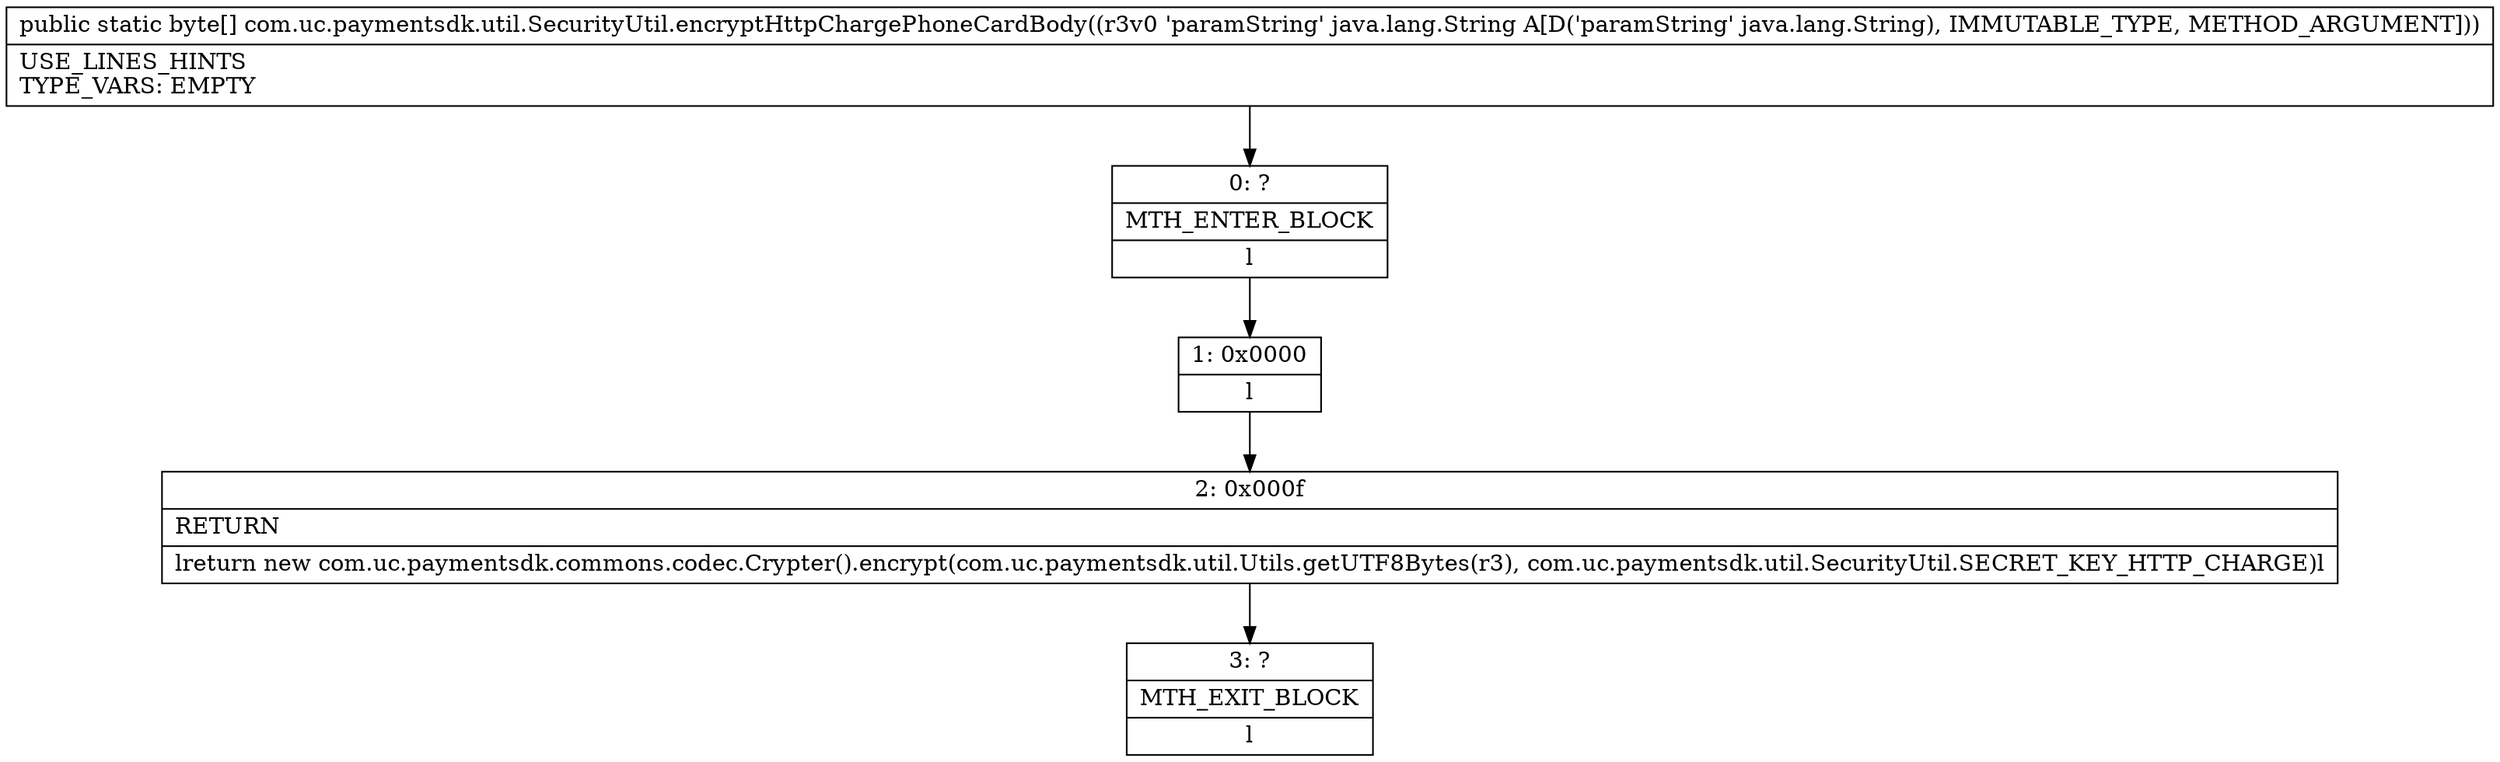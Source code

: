 digraph "CFG forcom.uc.paymentsdk.util.SecurityUtil.encryptHttpChargePhoneCardBody(Ljava\/lang\/String;)[B" {
Node_0 [shape=record,label="{0\:\ ?|MTH_ENTER_BLOCK\l|l}"];
Node_1 [shape=record,label="{1\:\ 0x0000|l}"];
Node_2 [shape=record,label="{2\:\ 0x000f|RETURN\l|lreturn new com.uc.paymentsdk.commons.codec.Crypter().encrypt(com.uc.paymentsdk.util.Utils.getUTF8Bytes(r3), com.uc.paymentsdk.util.SecurityUtil.SECRET_KEY_HTTP_CHARGE)l}"];
Node_3 [shape=record,label="{3\:\ ?|MTH_EXIT_BLOCK\l|l}"];
MethodNode[shape=record,label="{public static byte[] com.uc.paymentsdk.util.SecurityUtil.encryptHttpChargePhoneCardBody((r3v0 'paramString' java.lang.String A[D('paramString' java.lang.String), IMMUTABLE_TYPE, METHOD_ARGUMENT]))  | USE_LINES_HINTS\lTYPE_VARS: EMPTY\l}"];
MethodNode -> Node_0;
Node_0 -> Node_1;
Node_1 -> Node_2;
Node_2 -> Node_3;
}

